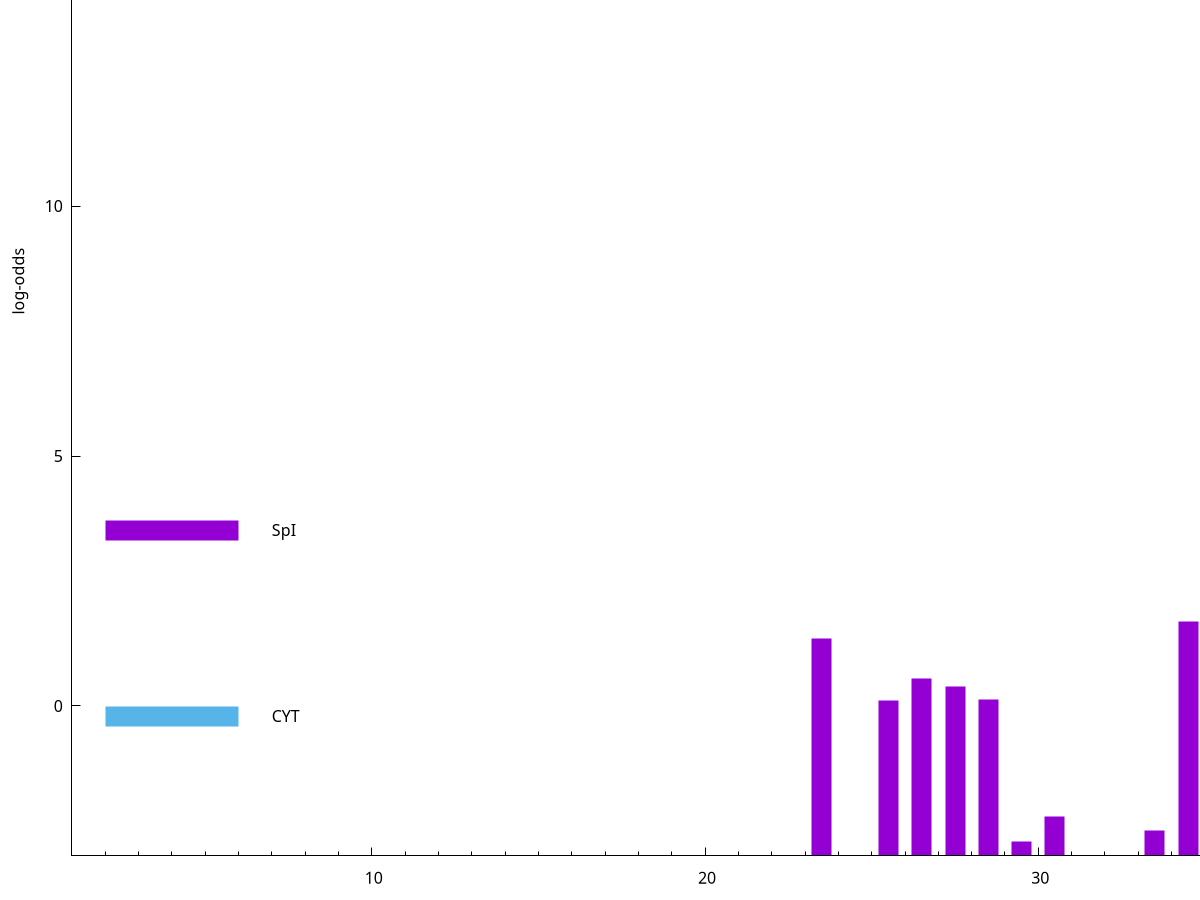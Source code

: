set title "LipoP predictions for SRR3467249.gff"
set size 2., 1.4
set xrange [1:70] 
set mxtics 10
set yrange [-3:20]
set y2range [0:23]
set ylabel "log-odds"
set term postscript eps color solid "Helvetica" 30
set output "SRR3467249.gff24.eps"
set arrow from 2,16.0146 to 6,16.0146 nohead lt 4 lw 20
set label "TMH" at 7,16.0146
set arrow from 2,3.52019 to 6,3.52019 nohead lt 1 lw 20
set label "SpI" at 7,3.52019
set arrow from 2,-0.200913 to 6,-0.200913 nohead lt 3 lw 20
set label "CYT" at 7,-0.200913
set arrow from 2,16.0146 to 6,16.0146 nohead lt 4 lw 20
set label "TMH" at 7,16.0146
# NOTE: The scores below are the log-odds scores with the threshold
# NOTE: subtracted (a hack to make gnuplot make the histogram all
# NOTE: look nice).
plot "-" axes x1y2 title "" with impulses lt 1 lw 20
34.500000 4.686370
23.500000 4.351780
26.500000 3.543323
27.500000 3.385731
28.500000 3.134823
25.500000 3.111654
30.500000 0.790730
33.500000 0.517380
29.500000 0.295060
e
exit
